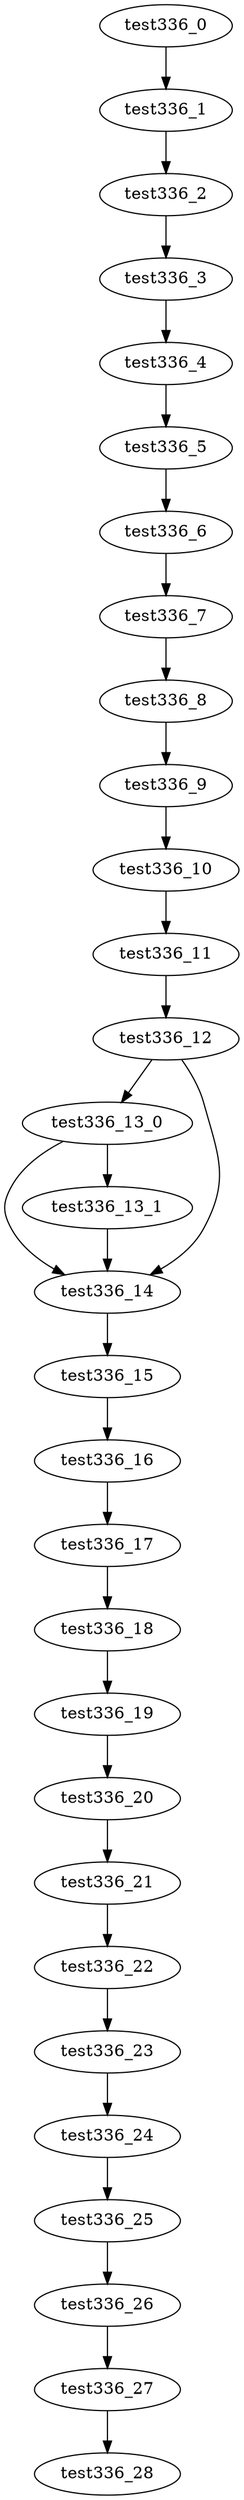 digraph G {
test336_0->test336_1;
test336_1->test336_2;
test336_2->test336_3;
test336_3->test336_4;
test336_4->test336_5;
test336_5->test336_6;
test336_6->test336_7;
test336_7->test336_8;
test336_8->test336_9;
test336_9->test336_10;
test336_10->test336_11;
test336_11->test336_12;
test336_12->test336_13_0;
test336_12->test336_14;
test336_13_0->test336_13_1;
test336_13_0->test336_14;
test336_13_1->test336_14;
test336_14->test336_15;
test336_15->test336_16;
test336_16->test336_17;
test336_17->test336_18;
test336_18->test336_19;
test336_19->test336_20;
test336_20->test336_21;
test336_21->test336_22;
test336_22->test336_23;
test336_23->test336_24;
test336_24->test336_25;
test336_25->test336_26;
test336_26->test336_27;
test336_27->test336_28;

}
